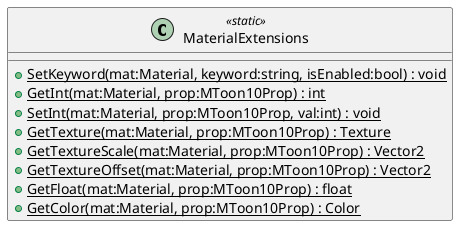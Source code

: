 @startuml
class MaterialExtensions <<static>> {
    + {static} SetKeyword(mat:Material, keyword:string, isEnabled:bool) : void
    + {static} GetInt(mat:Material, prop:MToon10Prop) : int
    + {static} SetInt(mat:Material, prop:MToon10Prop, val:int) : void
    + {static} GetTexture(mat:Material, prop:MToon10Prop) : Texture
    + {static} GetTextureScale(mat:Material, prop:MToon10Prop) : Vector2
    + {static} GetTextureOffset(mat:Material, prop:MToon10Prop) : Vector2
    + {static} GetFloat(mat:Material, prop:MToon10Prop) : float
    + {static} GetColor(mat:Material, prop:MToon10Prop) : Color
}
@enduml
